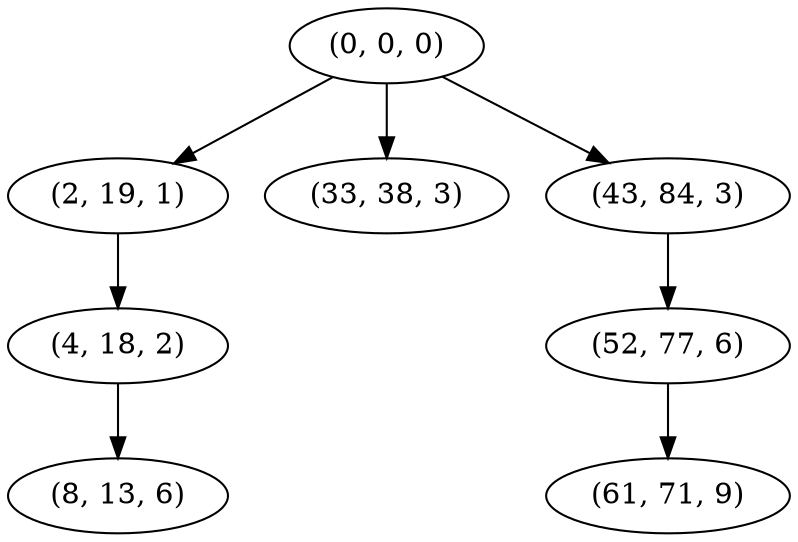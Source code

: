 digraph tree {
    "(0, 0, 0)";
    "(2, 19, 1)";
    "(4, 18, 2)";
    "(8, 13, 6)";
    "(33, 38, 3)";
    "(43, 84, 3)";
    "(52, 77, 6)";
    "(61, 71, 9)";
    "(0, 0, 0)" -> "(2, 19, 1)";
    "(0, 0, 0)" -> "(33, 38, 3)";
    "(0, 0, 0)" -> "(43, 84, 3)";
    "(2, 19, 1)" -> "(4, 18, 2)";
    "(4, 18, 2)" -> "(8, 13, 6)";
    "(43, 84, 3)" -> "(52, 77, 6)";
    "(52, 77, 6)" -> "(61, 71, 9)";
}
